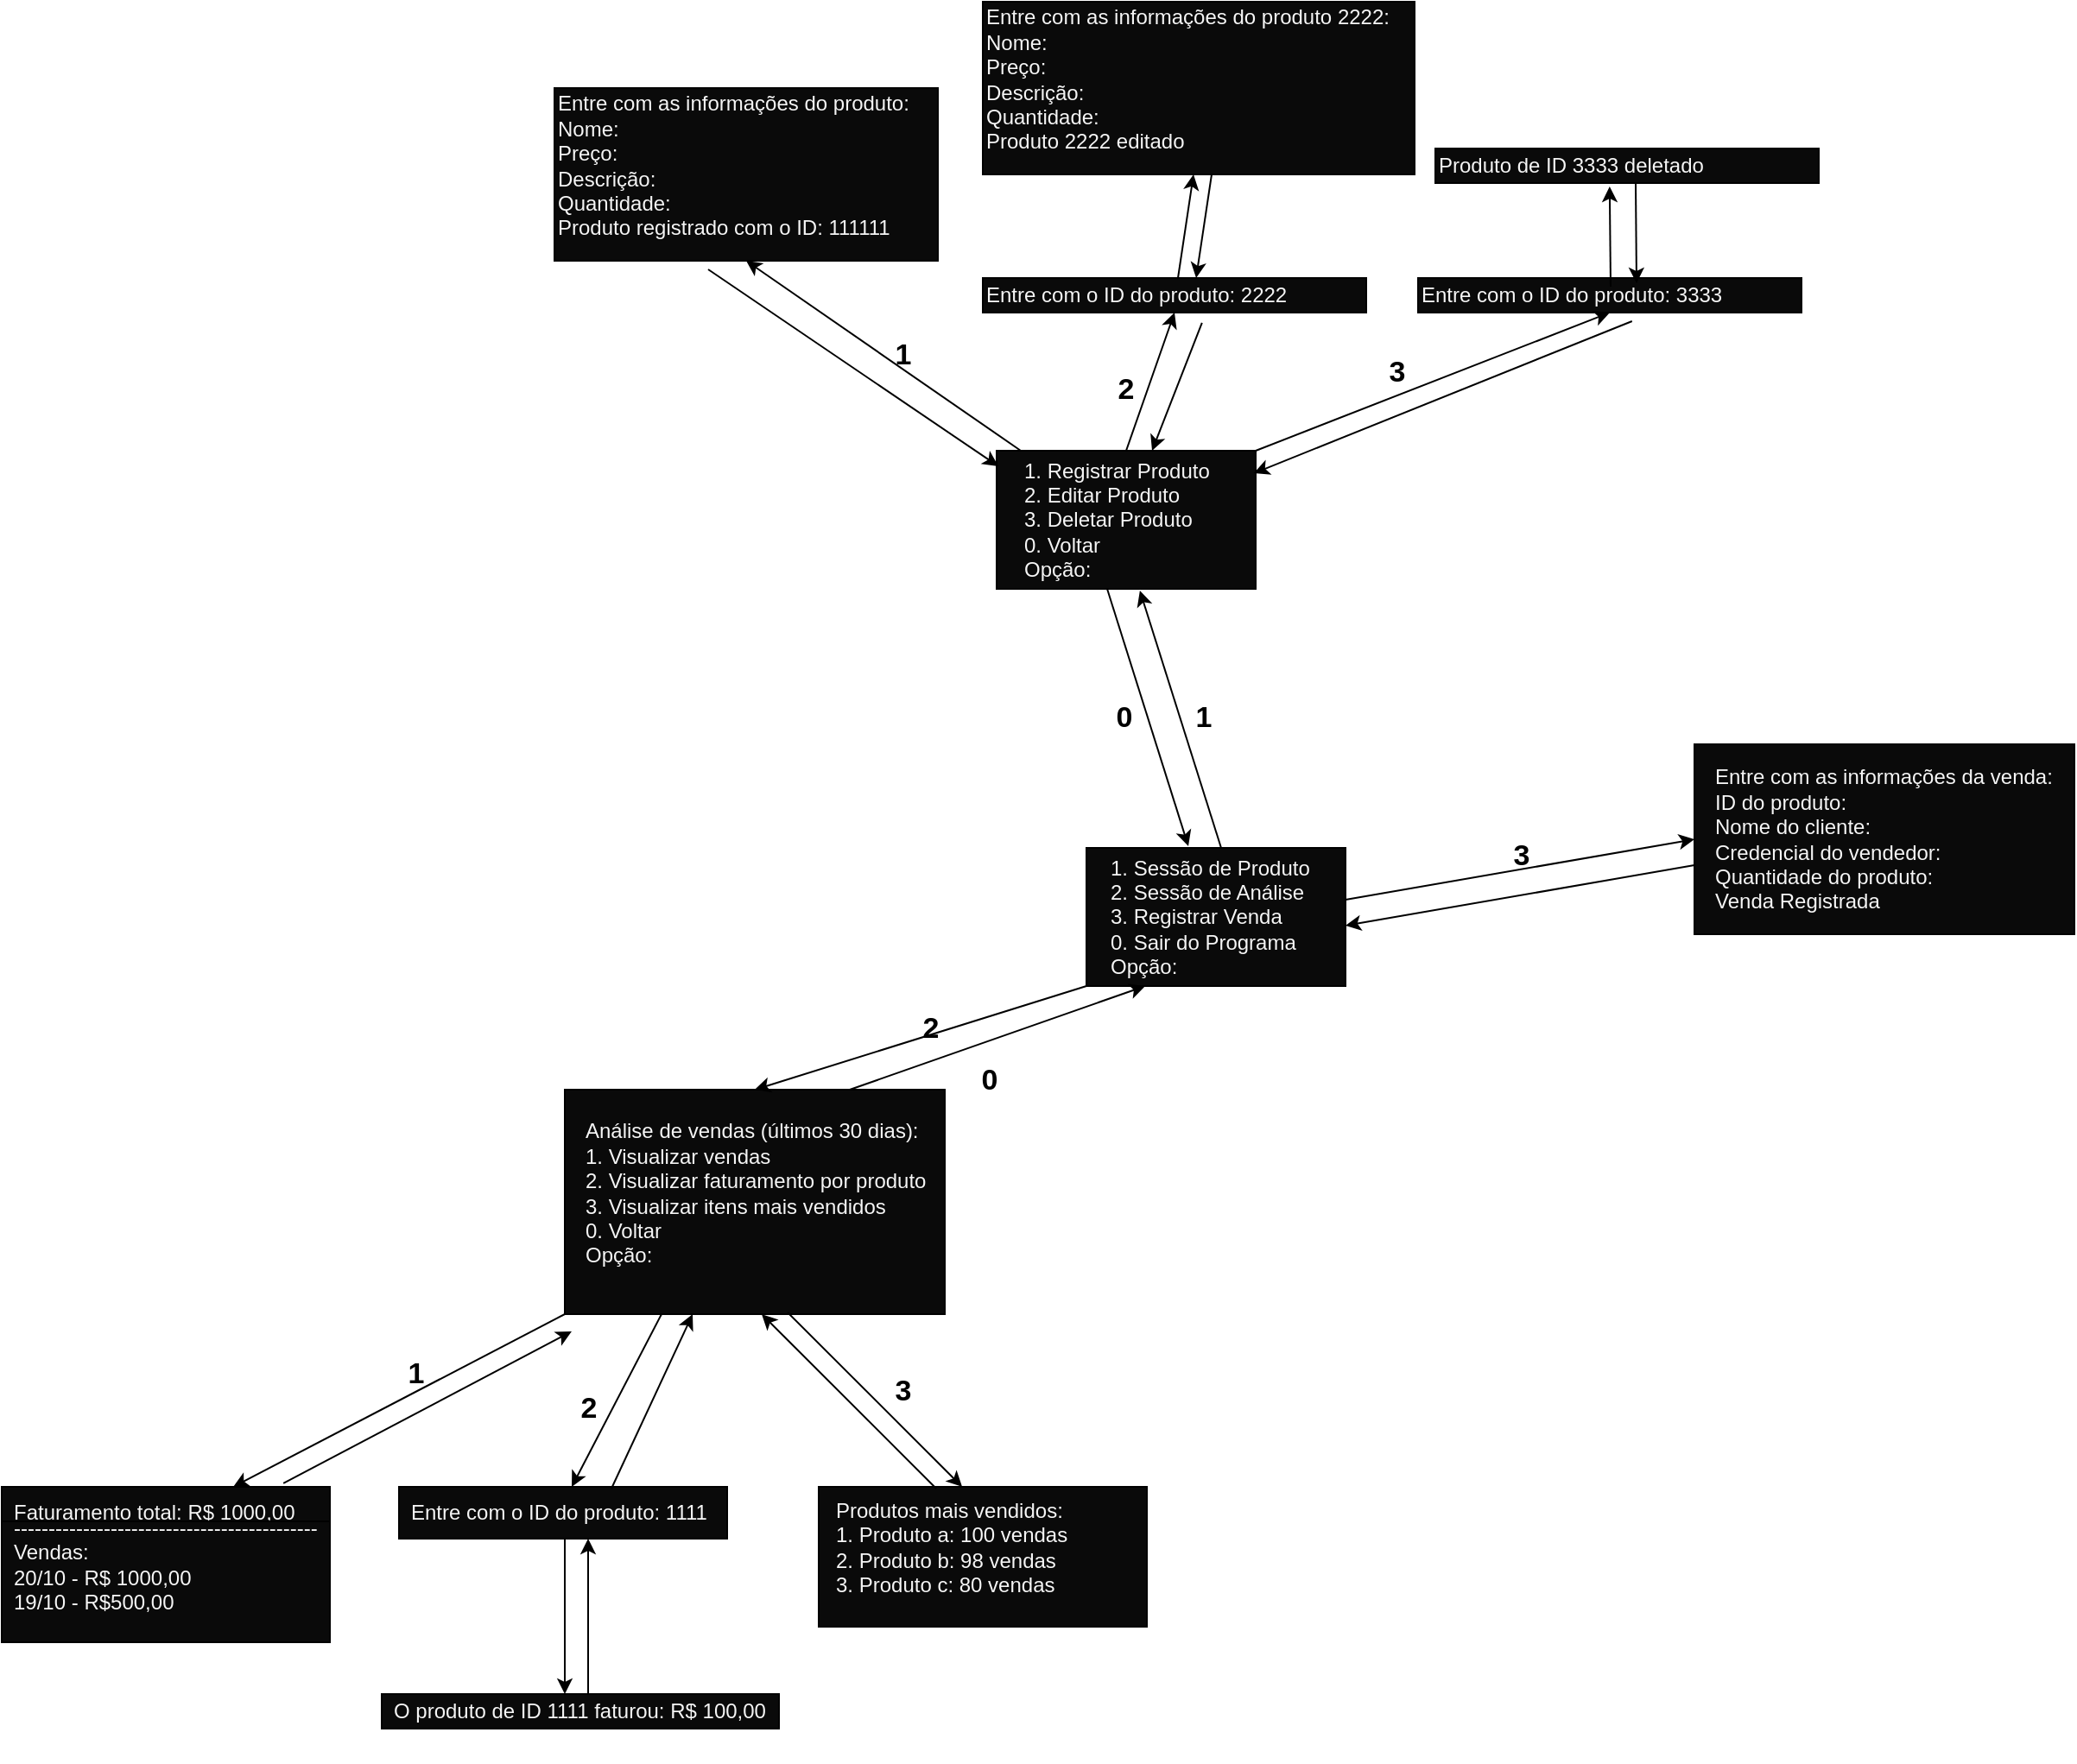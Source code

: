 <mxfile version="24.7.17">
  <diagram name="Página-1" id="DSl8dxC4RtlP7eox9A5Q">
    <mxGraphModel dx="1435" dy="626" grid="1" gridSize="10" guides="1" tooltips="1" connect="1" arrows="1" fold="1" page="0" pageScale="1" pageWidth="827" pageHeight="1169" math="0" shadow="0">
      <root>
        <mxCell id="0" />
        <mxCell id="1" parent="0" />
        <mxCell id="tPMUMzXMLzgHDQSlWnDX-1" value="" style="rounded=0;whiteSpace=wrap;html=1;fillColor=#0A0A0A;" parent="1" vertex="1">
          <mxGeometry x="358" y="540" width="150" height="80" as="geometry" />
        </mxCell>
        <mxCell id="tPMUMzXMLzgHDQSlWnDX-2" value="1. Sessão de Produto&lt;div&gt;2. Sessão de Análise&lt;/div&gt;&lt;div&gt;3. Registrar Venda&lt;/div&gt;&lt;div&gt;0. Sair do Programa&lt;/div&gt;&lt;div&gt;Opção:&amp;nbsp;&lt;/div&gt;" style="text;html=1;align=left;verticalAlign=middle;whiteSpace=wrap;rounded=0;fontColor=#F5F5F5;" parent="1" vertex="1">
          <mxGeometry x="370" y="565" width="150" height="30" as="geometry" />
        </mxCell>
        <mxCell id="tPMUMzXMLzgHDQSlWnDX-3" value="" style="endArrow=classic;html=1;rounded=0;entryX=0.553;entryY=1.013;entryDx=0;entryDy=0;entryPerimeter=0;" parent="1" target="tPMUMzXMLzgHDQSlWnDX-5" edge="1">
          <mxGeometry width="50" height="50" relative="1" as="geometry">
            <mxPoint x="436" y="540" as="sourcePoint" />
            <mxPoint x="390" y="400" as="targetPoint" />
          </mxGeometry>
        </mxCell>
        <mxCell id="tPMUMzXMLzgHDQSlWnDX-4" value="&lt;b&gt;&lt;font style=&quot;font-size: 17px;&quot;&gt;1&lt;/font&gt;&lt;/b&gt;" style="text;html=1;align=center;verticalAlign=middle;whiteSpace=wrap;rounded=0;" parent="1" vertex="1">
          <mxGeometry x="396" y="450" width="60" height="30" as="geometry" />
        </mxCell>
        <mxCell id="tPMUMzXMLzgHDQSlWnDX-5" value="" style="rounded=0;whiteSpace=wrap;html=1;fillColor=#0A0A0A;" parent="1" vertex="1">
          <mxGeometry x="306" y="310" width="150" height="80" as="geometry" />
        </mxCell>
        <mxCell id="tPMUMzXMLzgHDQSlWnDX-6" value="1. Registrar Produto&lt;div&gt;2. Editar Produto&lt;/div&gt;&lt;div&gt;3. Deletar Produto&lt;/div&gt;&lt;div&gt;0. Voltar&lt;/div&gt;&lt;div&gt;Opção:&amp;nbsp;&lt;/div&gt;" style="text;html=1;align=left;verticalAlign=middle;whiteSpace=wrap;rounded=0;fontColor=#F5F5F5;" parent="1" vertex="1">
          <mxGeometry x="320" y="335" width="150" height="30" as="geometry" />
        </mxCell>
        <mxCell id="tPMUMzXMLzgHDQSlWnDX-7" value="" style="endArrow=classic;html=1;rounded=0;entryX=0.5;entryY=1;entryDx=0;entryDy=0;" parent="1" target="tPMUMzXMLzgHDQSlWnDX-9" edge="1">
          <mxGeometry width="50" height="50" relative="1" as="geometry">
            <mxPoint x="320" y="310" as="sourcePoint" />
            <mxPoint x="290" y="210" as="targetPoint" />
          </mxGeometry>
        </mxCell>
        <mxCell id="tPMUMzXMLzgHDQSlWnDX-8" value="&lt;b&gt;&lt;font style=&quot;font-size: 17px;&quot;&gt;1&lt;/font&gt;&lt;/b&gt;" style="text;html=1;align=center;verticalAlign=middle;whiteSpace=wrap;rounded=0;" parent="1" vertex="1">
          <mxGeometry x="222" y="240" width="60" height="30" as="geometry" />
        </mxCell>
        <mxCell id="tPMUMzXMLzgHDQSlWnDX-9" value="" style="rounded=0;whiteSpace=wrap;html=1;fillColor=#0A0A0A;" parent="1" vertex="1">
          <mxGeometry x="50" y="100" width="222" height="100" as="geometry" />
        </mxCell>
        <mxCell id="tPMUMzXMLzgHDQSlWnDX-10" value="Entre com as informações do produto:&lt;div&gt;Nome:&lt;/div&gt;&lt;div&gt;Preço:&lt;/div&gt;&lt;div&gt;Descrição:&lt;/div&gt;&lt;div&gt;Quantidade:&lt;/div&gt;&lt;div&gt;Produto registrado com o ID: 111111&lt;/div&gt;" style="text;html=1;align=left;verticalAlign=middle;whiteSpace=wrap;rounded=0;fontColor=#F5F5F5;" parent="1" vertex="1">
          <mxGeometry x="50" y="130" width="232" height="30" as="geometry" />
        </mxCell>
        <mxCell id="tPMUMzXMLzgHDQSlWnDX-11" value="&lt;b&gt;&lt;font style=&quot;font-size: 17px;&quot;&gt;2&lt;/font&gt;&lt;/b&gt;" style="text;html=1;align=center;verticalAlign=middle;whiteSpace=wrap;rounded=0;" parent="1" vertex="1">
          <mxGeometry x="351" y="260" width="60" height="30" as="geometry" />
        </mxCell>
        <mxCell id="tPMUMzXMLzgHDQSlWnDX-12" value="" style="rounded=0;whiteSpace=wrap;html=1;fillColor=#0A0A0A;" parent="1" vertex="1">
          <mxGeometry x="298" y="210" width="222" height="20" as="geometry" />
        </mxCell>
        <mxCell id="tPMUMzXMLzgHDQSlWnDX-13" value="Entre com o ID do produto: 2222" style="text;html=1;align=left;verticalAlign=middle;whiteSpace=wrap;rounded=0;fontColor=#F5F5F5;" parent="1" vertex="1">
          <mxGeometry x="298" y="205" width="232" height="30" as="geometry" />
        </mxCell>
        <mxCell id="tPMUMzXMLzgHDQSlWnDX-14" value="" style="endArrow=classic;html=1;rounded=0;entryX=0.5;entryY=1;entryDx=0;entryDy=0;exitX=0.5;exitY=0;exitDx=0;exitDy=0;" parent="1" source="tPMUMzXMLzgHDQSlWnDX-5" target="tPMUMzXMLzgHDQSlWnDX-12" edge="1">
          <mxGeometry width="50" height="50" relative="1" as="geometry">
            <mxPoint x="330" y="320" as="sourcePoint" />
            <mxPoint x="171" y="210" as="targetPoint" />
          </mxGeometry>
        </mxCell>
        <mxCell id="tPMUMzXMLzgHDQSlWnDX-15" value="" style="endArrow=classic;html=1;rounded=0;exitX=0.5;exitY=0;exitDx=0;exitDy=0;" parent="1" edge="1">
          <mxGeometry width="50" height="50" relative="1" as="geometry">
            <mxPoint x="411" y="210" as="sourcePoint" />
            <mxPoint x="420" y="150" as="targetPoint" />
          </mxGeometry>
        </mxCell>
        <mxCell id="tPMUMzXMLzgHDQSlWnDX-16" value="" style="rounded=0;whiteSpace=wrap;html=1;fillColor=#0A0A0A;" parent="1" vertex="1">
          <mxGeometry x="298" y="50" width="250" height="100" as="geometry" />
        </mxCell>
        <mxCell id="tPMUMzXMLzgHDQSlWnDX-17" value="Entre com as informações do produto 2222:&lt;div&gt;Nome:&lt;/div&gt;&lt;div&gt;Preço:&lt;/div&gt;&lt;div&gt;Descrição:&lt;/div&gt;&lt;div&gt;Quantidade:&lt;/div&gt;&lt;div&gt;Produto 2222 editado&lt;/div&gt;" style="text;html=1;align=left;verticalAlign=middle;whiteSpace=wrap;rounded=0;fontColor=#F5F5F5;" parent="1" vertex="1">
          <mxGeometry x="298" y="80" width="250" height="30" as="geometry" />
        </mxCell>
        <mxCell id="tPMUMzXMLzgHDQSlWnDX-18" value="&lt;b&gt;&lt;font style=&quot;font-size: 17px;&quot;&gt;3&lt;/font&gt;&lt;/b&gt;" style="text;html=1;align=center;verticalAlign=middle;whiteSpace=wrap;rounded=0;" parent="1" vertex="1">
          <mxGeometry x="508" y="250" width="60" height="30" as="geometry" />
        </mxCell>
        <mxCell id="tPMUMzXMLzgHDQSlWnDX-19" value="" style="rounded=0;whiteSpace=wrap;html=1;fillColor=#0A0A0A;" parent="1" vertex="1">
          <mxGeometry x="550" y="210" width="222" height="20" as="geometry" />
        </mxCell>
        <mxCell id="tPMUMzXMLzgHDQSlWnDX-20" value="Entre com o ID do produto: 3333" style="text;html=1;align=left;verticalAlign=middle;whiteSpace=wrap;rounded=0;fontColor=#F5F5F5;" parent="1" vertex="1">
          <mxGeometry x="550" y="205" width="232" height="30" as="geometry" />
        </mxCell>
        <mxCell id="tPMUMzXMLzgHDQSlWnDX-21" value="" style="endArrow=classic;html=1;rounded=0;entryX=0.5;entryY=1;entryDx=0;entryDy=0;exitX=1;exitY=0;exitDx=0;exitDy=0;" parent="1" source="tPMUMzXMLzgHDQSlWnDX-5" target="tPMUMzXMLzgHDQSlWnDX-19" edge="1">
          <mxGeometry width="50" height="50" relative="1" as="geometry">
            <mxPoint x="633" y="310" as="sourcePoint" />
            <mxPoint x="423" y="210" as="targetPoint" />
          </mxGeometry>
        </mxCell>
        <mxCell id="tPMUMzXMLzgHDQSlWnDX-22" value="" style="rounded=0;whiteSpace=wrap;html=1;fillColor=#0A0A0A;" parent="1" vertex="1">
          <mxGeometry x="560" y="135" width="222" height="20" as="geometry" />
        </mxCell>
        <mxCell id="tPMUMzXMLzgHDQSlWnDX-23" value="Produto de ID 3333 deletado" style="text;html=1;align=left;verticalAlign=middle;whiteSpace=wrap;rounded=0;fontColor=#F5F5F5;" parent="1" vertex="1">
          <mxGeometry x="560" y="130" width="232" height="30" as="geometry" />
        </mxCell>
        <mxCell id="tPMUMzXMLzgHDQSlWnDX-24" value="" style="endArrow=classic;html=1;rounded=0;exitX=0.5;exitY=0;exitDx=0;exitDy=0;entryX=0.435;entryY=0.9;entryDx=0;entryDy=0;entryPerimeter=0;" parent="1" target="tPMUMzXMLzgHDQSlWnDX-23" edge="1">
          <mxGeometry width="50" height="50" relative="1" as="geometry">
            <mxPoint x="661.5" y="215" as="sourcePoint" />
            <mxPoint x="670.5" y="155" as="targetPoint" />
          </mxGeometry>
        </mxCell>
        <mxCell id="tPMUMzXMLzgHDQSlWnDX-25" value="" style="rounded=0;whiteSpace=wrap;html=1;fillColor=#0A0A0A;" parent="1" vertex="1">
          <mxGeometry x="56" y="680" width="220" height="130" as="geometry" />
        </mxCell>
        <mxCell id="tPMUMzXMLzgHDQSlWnDX-26" value="" style="endArrow=classic;html=1;rounded=0;entryX=0.5;entryY=0;entryDx=0;entryDy=0;exitX=0;exitY=1;exitDx=0;exitDy=0;" parent="1" source="tPMUMzXMLzgHDQSlWnDX-1" target="tPMUMzXMLzgHDQSlWnDX-25" edge="1">
          <mxGeometry width="50" height="50" relative="1" as="geometry">
            <mxPoint x="446" y="550" as="sourcePoint" />
            <mxPoint x="396" y="390" as="targetPoint" />
          </mxGeometry>
        </mxCell>
        <mxCell id="tPMUMzXMLzgHDQSlWnDX-27" value="&lt;div&gt;Análise de vendas (últimos 30 dias):&lt;/div&gt;1. Visualizar vendas&lt;div&gt;2. Visualizar faturamento por produto&lt;/div&gt;&lt;div&gt;3.&amp;nbsp;&lt;span style=&quot;background-color: initial;&quot;&gt;V&lt;/span&gt;&lt;span style=&quot;background-color: initial;&quot;&gt;isualizar itens mais vendidos&lt;/span&gt;&lt;/div&gt;&lt;div&gt;&lt;span style=&quot;background-color: initial;&quot;&gt;0. Voltar&lt;/span&gt;&lt;/div&gt;&lt;div&gt;&lt;span style=&quot;background-color: initial;&quot;&gt;Opção:&amp;nbsp;&lt;/span&gt;&lt;br&gt;&lt;/div&gt;" style="text;html=1;align=left;verticalAlign=middle;whiteSpace=wrap;rounded=0;fontColor=#F5F5F5;" parent="1" vertex="1">
          <mxGeometry x="66" y="680" width="204" height="120" as="geometry" />
        </mxCell>
        <mxCell id="tPMUMzXMLzgHDQSlWnDX-28" style="edgeStyle=orthogonalEdgeStyle;rounded=0;orthogonalLoop=1;jettySize=auto;html=1;exitX=0.5;exitY=1;exitDx=0;exitDy=0;" parent="1" source="tPMUMzXMLzgHDQSlWnDX-27" target="tPMUMzXMLzgHDQSlWnDX-27" edge="1">
          <mxGeometry relative="1" as="geometry" />
        </mxCell>
        <mxCell id="tPMUMzXMLzgHDQSlWnDX-190" value="&lt;b&gt;&lt;font style=&quot;font-size: 17px;&quot;&gt;2&lt;/font&gt;&lt;/b&gt;" style="text;html=1;align=center;verticalAlign=middle;whiteSpace=wrap;rounded=0;" parent="1" vertex="1">
          <mxGeometry x="238" y="630" width="60" height="30" as="geometry" />
        </mxCell>
        <mxCell id="tPMUMzXMLzgHDQSlWnDX-191" value="" style="endArrow=classic;html=1;rounded=0;entryX=0.5;entryY=0;entryDx=0;entryDy=0;exitX=0;exitY=1;exitDx=0;exitDy=0;" parent="1" edge="1">
          <mxGeometry width="50" height="50" relative="1" as="geometry">
            <mxPoint x="56" y="810" as="sourcePoint" />
            <mxPoint x="-136" y="910" as="targetPoint" />
          </mxGeometry>
        </mxCell>
        <mxCell id="tPMUMzXMLzgHDQSlWnDX-193" value="&lt;b&gt;&lt;font style=&quot;font-size: 17px;&quot;&gt;1&lt;/font&gt;&lt;/b&gt;" style="text;html=1;align=center;verticalAlign=middle;whiteSpace=wrap;rounded=0;" parent="1" vertex="1">
          <mxGeometry x="-60" y="830" width="60" height="30" as="geometry" />
        </mxCell>
        <mxCell id="tPMUMzXMLzgHDQSlWnDX-194" value="" style="rounded=0;whiteSpace=wrap;html=1;fillColor=#0A0A0A;" parent="1" vertex="1">
          <mxGeometry x="-270" y="910" width="190" height="30" as="geometry" />
        </mxCell>
        <mxCell id="tPMUMzXMLzgHDQSlWnDX-195" value="&lt;div&gt;Faturamento total: R$ 1000,00&lt;/div&gt;" style="text;html=1;align=left;verticalAlign=middle;whiteSpace=wrap;rounded=0;fontColor=#F5F5F5;" parent="1" vertex="1">
          <mxGeometry x="-265" y="910" width="190" height="30" as="geometry" />
        </mxCell>
        <mxCell id="tPMUMzXMLzgHDQSlWnDX-196" style="edgeStyle=orthogonalEdgeStyle;rounded=0;orthogonalLoop=1;jettySize=auto;html=1;exitX=0.5;exitY=1;exitDx=0;exitDy=0;" parent="1" source="tPMUMzXMLzgHDQSlWnDX-195" target="tPMUMzXMLzgHDQSlWnDX-195" edge="1">
          <mxGeometry relative="1" as="geometry" />
        </mxCell>
        <mxCell id="tPMUMzXMLzgHDQSlWnDX-198" value="&lt;b&gt;&lt;font style=&quot;font-size: 17px;&quot;&gt;2&lt;/font&gt;&lt;/b&gt;" style="text;html=1;align=center;verticalAlign=middle;whiteSpace=wrap;rounded=0;" parent="1" vertex="1">
          <mxGeometry x="40" y="850" width="60" height="30" as="geometry" />
        </mxCell>
        <mxCell id="tPMUMzXMLzgHDQSlWnDX-199" value="" style="rounded=0;whiteSpace=wrap;html=1;fillColor=#0A0A0A;" parent="1" vertex="1">
          <mxGeometry x="-40" y="910" width="190" height="30" as="geometry" />
        </mxCell>
        <mxCell id="tPMUMzXMLzgHDQSlWnDX-200" value="&lt;div&gt;Entre com o ID do produto: 1111&lt;/div&gt;" style="text;html=1;align=left;verticalAlign=middle;whiteSpace=wrap;rounded=0;fontColor=#F5F5F5;" parent="1" vertex="1">
          <mxGeometry x="-35" y="910" width="190" height="30" as="geometry" />
        </mxCell>
        <mxCell id="tPMUMzXMLzgHDQSlWnDX-201" style="edgeStyle=orthogonalEdgeStyle;rounded=0;orthogonalLoop=1;jettySize=auto;html=1;exitX=0.5;exitY=1;exitDx=0;exitDy=0;" parent="1" source="tPMUMzXMLzgHDQSlWnDX-200" target="tPMUMzXMLzgHDQSlWnDX-200" edge="1">
          <mxGeometry relative="1" as="geometry" />
        </mxCell>
        <mxCell id="tPMUMzXMLzgHDQSlWnDX-202" value="" style="endArrow=classic;html=1;rounded=0;entryX=0.5;entryY=0;entryDx=0;entryDy=0;exitX=0;exitY=1;exitDx=0;exitDy=0;" parent="1" target="tPMUMzXMLzgHDQSlWnDX-200" edge="1">
          <mxGeometry width="50" height="50" relative="1" as="geometry">
            <mxPoint x="112" y="810" as="sourcePoint" />
            <mxPoint x="-80" y="910" as="targetPoint" />
          </mxGeometry>
        </mxCell>
        <mxCell id="tPMUMzXMLzgHDQSlWnDX-204" value="" style="endArrow=classic;html=1;rounded=0;exitX=0;exitY=1;exitDx=0;exitDy=0;" parent="1" edge="1">
          <mxGeometry width="50" height="50" relative="1" as="geometry">
            <mxPoint x="56" y="940" as="sourcePoint" />
            <mxPoint x="56" y="1030" as="targetPoint" />
          </mxGeometry>
        </mxCell>
        <mxCell id="tPMUMzXMLzgHDQSlWnDX-206" value="" style="rounded=0;whiteSpace=wrap;html=1;fillColor=#0A0A0A;" parent="1" vertex="1">
          <mxGeometry x="-50" y="1030" width="230" height="20" as="geometry" />
        </mxCell>
        <mxCell id="tPMUMzXMLzgHDQSlWnDX-207" value="&lt;div&gt;O produto de ID 1111 faturou: R$ 100,00&lt;/div&gt;" style="text;html=1;align=left;verticalAlign=middle;whiteSpace=wrap;rounded=0;fontColor=#F5F5F5;" parent="1" vertex="1">
          <mxGeometry x="-45" y="1025" width="230" height="30" as="geometry" />
        </mxCell>
        <mxCell id="tPMUMzXMLzgHDQSlWnDX-208" style="edgeStyle=orthogonalEdgeStyle;rounded=0;orthogonalLoop=1;jettySize=auto;html=1;exitX=0.5;exitY=1;exitDx=0;exitDy=0;" parent="1" source="tPMUMzXMLzgHDQSlWnDX-207" target="tPMUMzXMLzgHDQSlWnDX-207" edge="1">
          <mxGeometry relative="1" as="geometry" />
        </mxCell>
        <mxCell id="tPMUMzXMLzgHDQSlWnDX-209" value="&lt;b&gt;&lt;font style=&quot;font-size: 17px;&quot;&gt;3&lt;/font&gt;&lt;/b&gt;" style="text;html=1;align=center;verticalAlign=middle;whiteSpace=wrap;rounded=0;" parent="1" vertex="1">
          <mxGeometry x="222" y="840" width="60" height="30" as="geometry" />
        </mxCell>
        <mxCell id="tPMUMzXMLzgHDQSlWnDX-212" style="edgeStyle=orthogonalEdgeStyle;rounded=0;orthogonalLoop=1;jettySize=auto;html=1;exitX=0.5;exitY=1;exitDx=0;exitDy=0;" parent="1" edge="1">
          <mxGeometry relative="1" as="geometry">
            <mxPoint x="325" y="939" as="sourcePoint" />
            <mxPoint x="325" y="939" as="targetPoint" />
          </mxGeometry>
        </mxCell>
        <mxCell id="tPMUMzXMLzgHDQSlWnDX-213" value="" style="endArrow=classic;html=1;rounded=0;entryX=0.295;entryY=0.033;entryDx=0;entryDy=0;exitX=0;exitY=1;exitDx=0;exitDy=0;entryPerimeter=0;" parent="1" edge="1">
          <mxGeometry width="50" height="50" relative="1" as="geometry">
            <mxPoint x="185" y="809" as="sourcePoint" />
            <mxPoint x="286.05" y="909.99" as="targetPoint" />
          </mxGeometry>
        </mxCell>
        <mxCell id="tPMUMzXMLzgHDQSlWnDX-218" style="edgeStyle=orthogonalEdgeStyle;rounded=0;orthogonalLoop=1;jettySize=auto;html=1;exitX=0.5;exitY=1;exitDx=0;exitDy=0;" parent="1" edge="1">
          <mxGeometry relative="1" as="geometry">
            <mxPoint x="333" y="970" as="sourcePoint" />
            <mxPoint x="333" y="970" as="targetPoint" />
          </mxGeometry>
        </mxCell>
        <mxCell id="tPMUMzXMLzgHDQSlWnDX-220" style="edgeStyle=orthogonalEdgeStyle;rounded=0;orthogonalLoop=1;jettySize=auto;html=1;exitX=0.5;exitY=1;exitDx=0;exitDy=0;" parent="1" edge="1">
          <mxGeometry relative="1" as="geometry">
            <mxPoint x="573" y="938" as="sourcePoint" />
            <mxPoint x="573" y="938" as="targetPoint" />
          </mxGeometry>
        </mxCell>
        <mxCell id="tPMUMzXMLzgHDQSlWnDX-221" value="" style="rounded=0;whiteSpace=wrap;html=1;fillColor=#0A0A0A;" parent="1" vertex="1">
          <mxGeometry x="203" y="910" width="190" height="81" as="geometry" />
        </mxCell>
        <mxCell id="tPMUMzXMLzgHDQSlWnDX-222" value="&lt;div&gt;Produtos mais vendidos:&lt;/div&gt;&lt;div&gt;1. Produto a: 100 vendas&lt;/div&gt;&lt;div&gt;2. Produto b: 98 vendas&lt;/div&gt;&lt;div&gt;3. Produto c: 80 vendas&lt;/div&gt;" style="text;html=1;align=left;verticalAlign=top;whiteSpace=wrap;rounded=0;fontColor=#F5F5F5;horizontal=1;" parent="1" vertex="1">
          <mxGeometry x="211" y="910" width="190" height="151" as="geometry" />
        </mxCell>
        <mxCell id="tPMUMzXMLzgHDQSlWnDX-223" style="edgeStyle=orthogonalEdgeStyle;rounded=0;orthogonalLoop=1;jettySize=auto;html=1;exitX=0.5;exitY=1;exitDx=0;exitDy=0;" parent="1" source="tPMUMzXMLzgHDQSlWnDX-222" target="tPMUMzXMLzgHDQSlWnDX-222" edge="1">
          <mxGeometry relative="1" as="geometry" />
        </mxCell>
        <mxCell id="tPMUMzXMLzgHDQSlWnDX-225" value="" style="rounded=0;whiteSpace=wrap;html=1;fillColor=#0A0A0A;" parent="1" vertex="1">
          <mxGeometry x="710" y="480" width="220" height="110" as="geometry" />
        </mxCell>
        <mxCell id="tPMUMzXMLzgHDQSlWnDX-226" value="&lt;div&gt;Entre com as informações da venda:&lt;/div&gt;&lt;div&gt;ID do produto:&lt;/div&gt;&lt;div&gt;Nome do cliente:&lt;/div&gt;&lt;div&gt;Credencial do vendedor:&lt;/div&gt;&lt;div&gt;Quantidade do produto:&lt;/div&gt;&lt;div&gt;Venda Registrada&lt;/div&gt;" style="text;html=1;align=left;verticalAlign=middle;whiteSpace=wrap;rounded=0;fontColor=#F5F5F5;" parent="1" vertex="1">
          <mxGeometry x="720" y="520" width="210" height="30" as="geometry" />
        </mxCell>
        <mxCell id="tPMUMzXMLzgHDQSlWnDX-227" style="edgeStyle=orthogonalEdgeStyle;rounded=0;orthogonalLoop=1;jettySize=auto;html=1;exitX=0.5;exitY=1;exitDx=0;exitDy=0;" parent="1" source="tPMUMzXMLzgHDQSlWnDX-226" target="tPMUMzXMLzgHDQSlWnDX-226" edge="1">
          <mxGeometry relative="1" as="geometry" />
        </mxCell>
        <mxCell id="tPMUMzXMLzgHDQSlWnDX-228" value="" style="endArrow=classic;html=1;rounded=0;entryX=0;entryY=0.5;entryDx=0;entryDy=0;exitX=0;exitY=1;exitDx=0;exitDy=0;" parent="1" target="tPMUMzXMLzgHDQSlWnDX-225" edge="1">
          <mxGeometry width="50" height="50" relative="1" as="geometry">
            <mxPoint x="508" y="570" as="sourcePoint" />
            <mxPoint x="316" y="670" as="targetPoint" />
          </mxGeometry>
        </mxCell>
        <mxCell id="tPMUMzXMLzgHDQSlWnDX-230" value="" style="endArrow=none;html=1;rounded=0;entryX=0.553;entryY=1.013;entryDx=0;entryDy=0;entryPerimeter=0;startArrow=classic;startFill=1;endFill=0;" parent="1" edge="1">
          <mxGeometry width="50" height="50" relative="1" as="geometry">
            <mxPoint x="417" y="539" as="sourcePoint" />
            <mxPoint x="370" y="390" as="targetPoint" />
          </mxGeometry>
        </mxCell>
        <mxCell id="tPMUMzXMLzgHDQSlWnDX-231" value="&lt;b&gt;&lt;font style=&quot;font-size: 17px;&quot;&gt;0&lt;/font&gt;&lt;/b&gt;" style="text;html=1;align=center;verticalAlign=middle;whiteSpace=wrap;rounded=0;" parent="1" vertex="1">
          <mxGeometry x="350" y="450" width="60" height="30" as="geometry" />
        </mxCell>
        <mxCell id="tPMUMzXMLzgHDQSlWnDX-232" value="" style="endArrow=none;html=1;rounded=0;entryX=0.5;entryY=1;entryDx=0;entryDy=0;startArrow=classic;startFill=1;endFill=0;exitX=0.007;exitY=0.113;exitDx=0;exitDy=0;exitPerimeter=0;" parent="1" source="tPMUMzXMLzgHDQSlWnDX-5" edge="1">
          <mxGeometry width="50" height="50" relative="1" as="geometry">
            <mxPoint x="298" y="315" as="sourcePoint" />
            <mxPoint x="139" y="205" as="targetPoint" />
          </mxGeometry>
        </mxCell>
        <mxCell id="tPMUMzXMLzgHDQSlWnDX-234" value="" style="endArrow=none;html=1;rounded=0;exitX=0.5;exitY=0;exitDx=0;exitDy=0;startArrow=classic;startFill=1;endFill=0;" parent="1" edge="1">
          <mxGeometry width="50" height="50" relative="1" as="geometry">
            <mxPoint x="421.5" y="210" as="sourcePoint" />
            <mxPoint x="430.5" y="150" as="targetPoint" />
          </mxGeometry>
        </mxCell>
        <mxCell id="tPMUMzXMLzgHDQSlWnDX-235" value="" style="endArrow=none;html=1;rounded=0;exitX=0.5;exitY=0;exitDx=0;exitDy=0;startArrow=classic;startFill=1;endFill=0;entryX=0.547;entryY=1.033;entryDx=0;entryDy=0;entryPerimeter=0;" parent="1" target="tPMUMzXMLzgHDQSlWnDX-13" edge="1">
          <mxGeometry width="50" height="50" relative="1" as="geometry">
            <mxPoint x="396" y="310" as="sourcePoint" />
            <mxPoint x="405" y="250" as="targetPoint" />
          </mxGeometry>
        </mxCell>
        <mxCell id="tPMUMzXMLzgHDQSlWnDX-236" value="" style="endArrow=none;html=1;rounded=0;exitX=0.5;exitY=0;exitDx=0;exitDy=0;entryX=0.435;entryY=0.9;entryDx=0;entryDy=0;entryPerimeter=0;startArrow=classic;startFill=1;endFill=0;" parent="1" edge="1">
          <mxGeometry width="50" height="50" relative="1" as="geometry">
            <mxPoint x="676.5" y="213" as="sourcePoint" />
            <mxPoint x="676" y="155" as="targetPoint" />
          </mxGeometry>
        </mxCell>
        <mxCell id="tPMUMzXMLzgHDQSlWnDX-238" value="" style="endArrow=none;html=1;rounded=0;entryX=0.534;entryY=1;entryDx=0;entryDy=0;exitX=0.993;exitY=0.163;exitDx=0;exitDy=0;exitPerimeter=0;entryPerimeter=0;startArrow=classic;startFill=1;endFill=0;" parent="1" source="tPMUMzXMLzgHDQSlWnDX-5" target="tPMUMzXMLzgHDQSlWnDX-20" edge="1">
          <mxGeometry width="50" height="50" relative="1" as="geometry">
            <mxPoint x="466" y="320" as="sourcePoint" />
            <mxPoint x="671" y="240" as="targetPoint" />
          </mxGeometry>
        </mxCell>
        <mxCell id="tPMUMzXMLzgHDQSlWnDX-239" value="" style="endArrow=none;html=1;rounded=0;entryX=0.75;entryY=0;entryDx=0;entryDy=0;exitX=0;exitY=1;exitDx=0;exitDy=0;startArrow=classic;startFill=1;endFill=0;" parent="1" target="tPMUMzXMLzgHDQSlWnDX-25" edge="1">
          <mxGeometry width="50" height="50" relative="1" as="geometry">
            <mxPoint x="392" y="620" as="sourcePoint" />
            <mxPoint x="200" y="700" as="targetPoint" />
          </mxGeometry>
        </mxCell>
        <mxCell id="tPMUMzXMLzgHDQSlWnDX-240" value="&lt;b&gt;&lt;font style=&quot;font-size: 17px;&quot;&gt;0&lt;/font&gt;&lt;/b&gt;" style="text;html=1;align=center;verticalAlign=middle;whiteSpace=wrap;rounded=0;" parent="1" vertex="1">
          <mxGeometry x="272" y="660" width="60" height="30" as="geometry" />
        </mxCell>
        <mxCell id="tPMUMzXMLzgHDQSlWnDX-241" value="" style="endArrow=none;html=1;rounded=0;entryX=0.832;entryY=-0.067;entryDx=0;entryDy=0;startArrow=classic;startFill=1;endFill=0;entryPerimeter=0;" parent="1" target="tPMUMzXMLzgHDQSlWnDX-195" edge="1">
          <mxGeometry width="50" height="50" relative="1" as="geometry">
            <mxPoint x="60" y="820" as="sourcePoint" />
            <mxPoint x="-120" y="910" as="targetPoint" />
          </mxGeometry>
        </mxCell>
        <mxCell id="tPMUMzXMLzgHDQSlWnDX-242" value="" style="endArrow=none;html=1;rounded=0;entryX=0.621;entryY=0.033;entryDx=0;entryDy=0;startArrow=classic;startFill=1;endFill=0;entryPerimeter=0;" parent="1" target="tPMUMzXMLzgHDQSlWnDX-200" edge="1">
          <mxGeometry width="50" height="50" relative="1" as="geometry">
            <mxPoint x="130" y="810" as="sourcePoint" />
            <mxPoint x="90" y="900" as="targetPoint" />
          </mxGeometry>
        </mxCell>
        <mxCell id="tPMUMzXMLzgHDQSlWnDX-243" value="" style="endArrow=none;html=1;rounded=0;exitX=0;exitY=1;exitDx=0;exitDy=0;startArrow=classic;startFill=1;endFill=0;" parent="1" edge="1">
          <mxGeometry width="50" height="50" relative="1" as="geometry">
            <mxPoint x="69.5" y="940" as="sourcePoint" />
            <mxPoint x="69.5" y="1030" as="targetPoint" />
          </mxGeometry>
        </mxCell>
        <mxCell id="tPMUMzXMLzgHDQSlWnDX-244" value="" style="endArrow=none;html=1;rounded=0;entryX=0.295;entryY=0.033;entryDx=0;entryDy=0;exitX=0;exitY=1;exitDx=0;exitDy=0;entryPerimeter=0;startArrow=classic;startFill=1;endFill=0;" parent="1" edge="1">
          <mxGeometry width="50" height="50" relative="1" as="geometry">
            <mxPoint x="170" y="810" as="sourcePoint" />
            <mxPoint x="271.05" y="910.99" as="targetPoint" />
          </mxGeometry>
        </mxCell>
        <mxCell id="cyUcM8L37RlCPQi1FbEP-1" value="&lt;b&gt;&lt;font style=&quot;font-size: 17px;&quot;&gt;3&lt;/font&gt;&lt;/b&gt;" style="text;html=1;align=center;verticalAlign=middle;whiteSpace=wrap;rounded=0;" parent="1" vertex="1">
          <mxGeometry x="580" y="530" width="60" height="30" as="geometry" />
        </mxCell>
        <mxCell id="cyUcM8L37RlCPQi1FbEP-2" value="" style="endArrow=none;html=1;rounded=0;entryX=0;entryY=0.5;entryDx=0;entryDy=0;exitX=0;exitY=1;exitDx=0;exitDy=0;endFill=0;startArrow=classic;startFill=1;" parent="1" edge="1">
          <mxGeometry width="50" height="50" relative="1" as="geometry">
            <mxPoint x="508" y="585" as="sourcePoint" />
            <mxPoint x="710" y="550" as="targetPoint" />
          </mxGeometry>
        </mxCell>
        <mxCell id="KoOcW68OdUksZw9LjWJd-1" value="" style="rounded=0;whiteSpace=wrap;html=1;fillColor=#0A0A0A;" vertex="1" parent="1">
          <mxGeometry x="-270" y="930" width="190" height="70" as="geometry" />
        </mxCell>
        <mxCell id="KoOcW68OdUksZw9LjWJd-2" value="&lt;div&gt;&lt;span style=&quot;background-color: initial;&quot;&gt;--------------------------------------------&lt;/span&gt;&lt;/div&gt;&lt;div&gt;&lt;span style=&quot;background-color: initial;&quot;&gt;Vendas:&lt;/span&gt;&lt;/div&gt;&lt;div&gt;&lt;span style=&quot;background-color: initial;&quot;&gt;20/10 - R$ 1000,00&lt;/span&gt;&lt;br&gt;&lt;/div&gt;&lt;div&gt;19/10 - R$500,00&lt;/div&gt;" style="text;html=1;align=left;verticalAlign=top;whiteSpace=wrap;rounded=0;fontColor=#F5F5F5;horizontal=1;" vertex="1" parent="1">
          <mxGeometry x="-265" y="920" width="190" height="60" as="geometry" />
        </mxCell>
      </root>
    </mxGraphModel>
  </diagram>
</mxfile>
